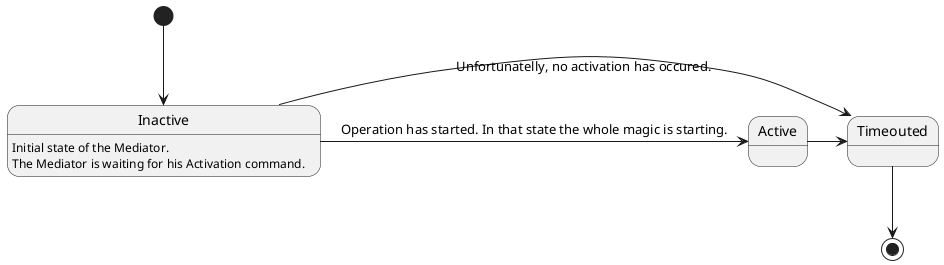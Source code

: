 @startuml MyMediator states

[*] --> Inactive

Inactive : Initial state of the Mediator.
Inactive : The Mediator is waiting for his Activation command.

Inactive -> Active : Operation has started. In that state the whole magic is starting.

Inactive -> Timeouted : Unfortunatelly, no activation has occured.

Active -> Timeouted

Timeouted --> [*]


@enduml